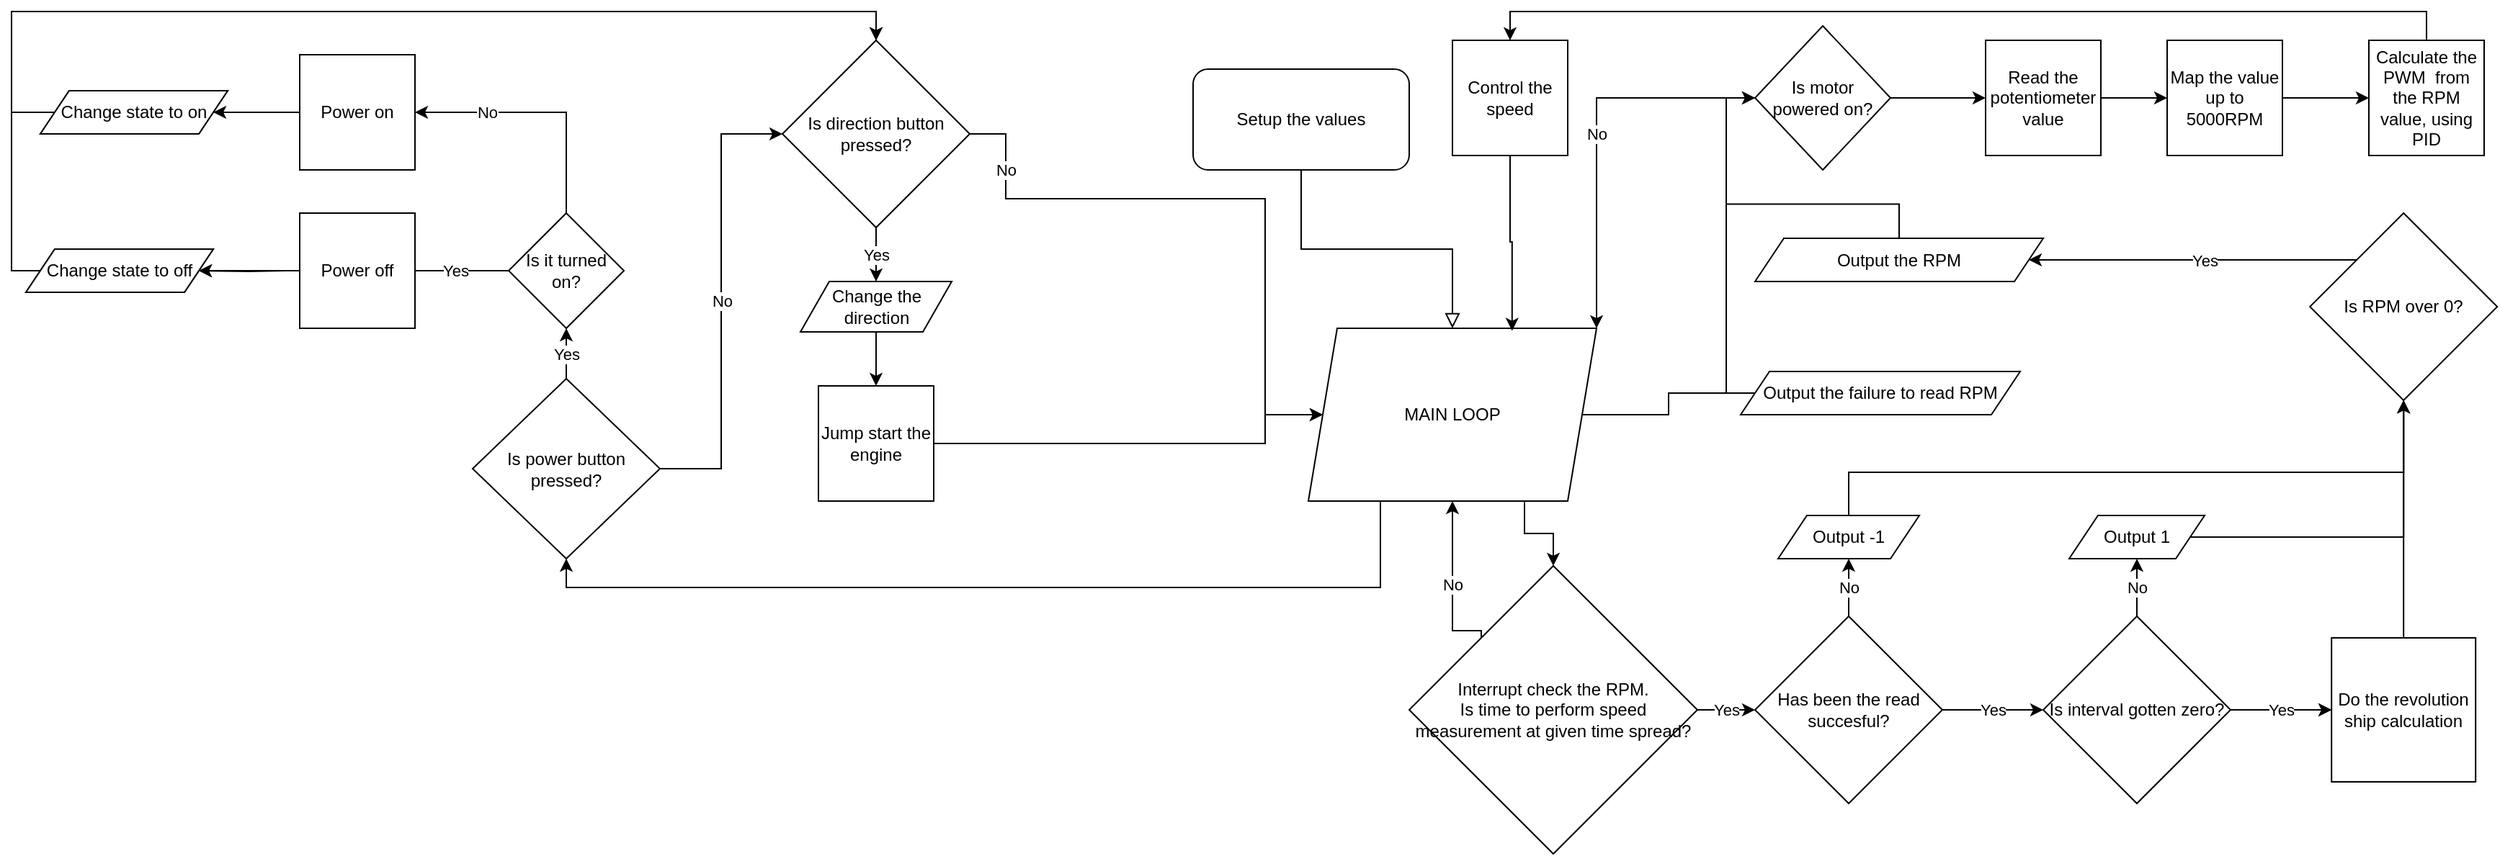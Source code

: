 <mxfile version="16.6.6" type="github">
  <diagram id="C5RBs43oDa-KdzZeNtuy" name="Page-1">
    <mxGraphModel dx="1421" dy="2122" grid="1" gridSize="10" guides="1" tooltips="1" connect="1" arrows="1" fold="1" page="1" pageScale="1" pageWidth="827" pageHeight="1169" math="0" shadow="0">
      <root>
        <mxCell id="WIyWlLk6GJQsqaUBKTNV-0" />
        <mxCell id="WIyWlLk6GJQsqaUBKTNV-1" parent="WIyWlLk6GJQsqaUBKTNV-0" />
        <mxCell id="VoRoWikCG2MjpyRXgrAW-0" value="" style="rounded=0;html=1;jettySize=auto;orthogonalLoop=1;fontSize=11;endArrow=block;endFill=0;endSize=8;strokeWidth=1;shadow=0;labelBackgroundColor=none;edgeStyle=orthogonalEdgeStyle;entryX=0.5;entryY=0;entryDx=0;entryDy=0;" edge="1" parent="WIyWlLk6GJQsqaUBKTNV-1" source="VoRoWikCG2MjpyRXgrAW-1" target="VoRoWikCG2MjpyRXgrAW-4">
          <mxGeometry relative="1" as="geometry">
            <mxPoint x="220" y="170" as="targetPoint" />
          </mxGeometry>
        </mxCell>
        <mxCell id="VoRoWikCG2MjpyRXgrAW-1" value="Setup the values" style="rounded=1;whiteSpace=wrap;html=1;fontSize=12;glass=0;strokeWidth=1;shadow=0;" vertex="1" parent="WIyWlLk6GJQsqaUBKTNV-1">
          <mxGeometry x="40" y="40" width="150" height="70" as="geometry" />
        </mxCell>
        <mxCell id="VoRoWikCG2MjpyRXgrAW-2" style="edgeStyle=orthogonalEdgeStyle;rounded=0;orthogonalLoop=1;jettySize=auto;html=1;exitX=0.25;exitY=1;exitDx=0;exitDy=0;entryX=0.5;entryY=1;entryDx=0;entryDy=0;" edge="1" parent="WIyWlLk6GJQsqaUBKTNV-1" source="VoRoWikCG2MjpyRXgrAW-4" target="VoRoWikCG2MjpyRXgrAW-41">
          <mxGeometry relative="1" as="geometry">
            <mxPoint x="-210" y="410" as="targetPoint" />
          </mxGeometry>
        </mxCell>
        <mxCell id="VoRoWikCG2MjpyRXgrAW-3" style="edgeStyle=orthogonalEdgeStyle;rounded=0;orthogonalLoop=1;jettySize=auto;html=1;exitX=0.75;exitY=1;exitDx=0;exitDy=0;entryX=0.5;entryY=0;entryDx=0;entryDy=0;" edge="1" parent="WIyWlLk6GJQsqaUBKTNV-1" source="VoRoWikCG2MjpyRXgrAW-4" target="VoRoWikCG2MjpyRXgrAW-7">
          <mxGeometry relative="1" as="geometry">
            <mxPoint x="290" y="380" as="targetPoint" />
          </mxGeometry>
        </mxCell>
        <mxCell id="VoRoWikCG2MjpyRXgrAW-4" value="MAIN LOOP" style="shape=parallelogram;perimeter=parallelogramPerimeter;whiteSpace=wrap;html=1;fixedSize=1;" vertex="1" parent="WIyWlLk6GJQsqaUBKTNV-1">
          <mxGeometry x="120" y="220" width="200" height="120" as="geometry" />
        </mxCell>
        <mxCell id="VoRoWikCG2MjpyRXgrAW-5" value="Yes" style="edgeStyle=orthogonalEdgeStyle;rounded=0;orthogonalLoop=1;jettySize=auto;html=1;exitX=1;exitY=0.5;exitDx=0;exitDy=0;entryX=0;entryY=0.5;entryDx=0;entryDy=0;" edge="1" parent="WIyWlLk6GJQsqaUBKTNV-1" source="VoRoWikCG2MjpyRXgrAW-7" target="VoRoWikCG2MjpyRXgrAW-10">
          <mxGeometry relative="1" as="geometry">
            <mxPoint x="400" y="485" as="targetPoint" />
          </mxGeometry>
        </mxCell>
        <mxCell id="VoRoWikCG2MjpyRXgrAW-6" value="No" style="edgeStyle=orthogonalEdgeStyle;rounded=0;orthogonalLoop=1;jettySize=auto;html=1;exitX=0;exitY=0;exitDx=0;exitDy=0;" edge="1" parent="WIyWlLk6GJQsqaUBKTNV-1" source="VoRoWikCG2MjpyRXgrAW-7" target="VoRoWikCG2MjpyRXgrAW-4">
          <mxGeometry relative="1" as="geometry">
            <Array as="points">
              <mxPoint x="240" y="430" />
              <mxPoint x="220" y="430" />
            </Array>
          </mxGeometry>
        </mxCell>
        <mxCell id="VoRoWikCG2MjpyRXgrAW-7" value="&lt;div&gt;Interrupt check the RPM.&lt;/div&gt;&lt;div&gt;Is time to perform speed measurement at given time spread?&lt;br&gt;&lt;/div&gt;" style="rhombus;whiteSpace=wrap;html=1;" vertex="1" parent="WIyWlLk6GJQsqaUBKTNV-1">
          <mxGeometry x="190" y="385" width="200" height="200" as="geometry" />
        </mxCell>
        <mxCell id="VoRoWikCG2MjpyRXgrAW-8" value="Yes" style="edgeStyle=orthogonalEdgeStyle;rounded=0;orthogonalLoop=1;jettySize=auto;html=1;exitX=1;exitY=0.5;exitDx=0;exitDy=0;entryX=0;entryY=0.5;entryDx=0;entryDy=0;" edge="1" parent="WIyWlLk6GJQsqaUBKTNV-1" source="VoRoWikCG2MjpyRXgrAW-10" target="VoRoWikCG2MjpyRXgrAW-14">
          <mxGeometry relative="1" as="geometry" />
        </mxCell>
        <mxCell id="VoRoWikCG2MjpyRXgrAW-9" value="No" style="edgeStyle=orthogonalEdgeStyle;rounded=0;orthogonalLoop=1;jettySize=auto;html=1;" edge="1" parent="WIyWlLk6GJQsqaUBKTNV-1" source="VoRoWikCG2MjpyRXgrAW-10" target="VoRoWikCG2MjpyRXgrAW-61">
          <mxGeometry relative="1" as="geometry" />
        </mxCell>
        <mxCell id="VoRoWikCG2MjpyRXgrAW-10" value="Has been the read succesful?" style="rhombus;whiteSpace=wrap;html=1;" vertex="1" parent="WIyWlLk6GJQsqaUBKTNV-1">
          <mxGeometry x="430" y="420" width="130" height="130" as="geometry" />
        </mxCell>
        <mxCell id="VoRoWikCG2MjpyRXgrAW-11" style="edgeStyle=orthogonalEdgeStyle;rounded=0;orthogonalLoop=1;jettySize=auto;html=1;exitX=1;exitY=0.5;exitDx=0;exitDy=0;entryX=0;entryY=0.5;entryDx=0;entryDy=0;" edge="1" parent="WIyWlLk6GJQsqaUBKTNV-1" target="VoRoWikCG2MjpyRXgrAW-16">
          <mxGeometry relative="1" as="geometry">
            <mxPoint x="810.09" y="485.0" as="sourcePoint" />
          </mxGeometry>
        </mxCell>
        <mxCell id="VoRoWikCG2MjpyRXgrAW-12" value="No" style="edgeStyle=orthogonalEdgeStyle;rounded=0;orthogonalLoop=1;jettySize=auto;html=1;" edge="1" parent="WIyWlLk6GJQsqaUBKTNV-1" source="VoRoWikCG2MjpyRXgrAW-14" target="VoRoWikCG2MjpyRXgrAW-63">
          <mxGeometry relative="1" as="geometry" />
        </mxCell>
        <mxCell id="VoRoWikCG2MjpyRXgrAW-13" value="Yes" style="edgeStyle=orthogonalEdgeStyle;rounded=0;orthogonalLoop=1;jettySize=auto;html=1;" edge="1" parent="WIyWlLk6GJQsqaUBKTNV-1" source="VoRoWikCG2MjpyRXgrAW-14" target="VoRoWikCG2MjpyRXgrAW-16">
          <mxGeometry relative="1" as="geometry" />
        </mxCell>
        <mxCell id="VoRoWikCG2MjpyRXgrAW-14" value="Is interval gotten zero?" style="rhombus;whiteSpace=wrap;html=1;" vertex="1" parent="WIyWlLk6GJQsqaUBKTNV-1">
          <mxGeometry x="630" y="420" width="130" height="130" as="geometry" />
        </mxCell>
        <mxCell id="VoRoWikCG2MjpyRXgrAW-15" style="edgeStyle=orthogonalEdgeStyle;rounded=0;orthogonalLoop=1;jettySize=auto;html=1;exitX=0.5;exitY=0;exitDx=0;exitDy=0;entryX=0.5;entryY=1;entryDx=0;entryDy=0;" edge="1" parent="WIyWlLk6GJQsqaUBKTNV-1" source="VoRoWikCG2MjpyRXgrAW-16" target="VoRoWikCG2MjpyRXgrAW-21">
          <mxGeometry relative="1" as="geometry">
            <mxPoint x="900.09" y="280" as="targetPoint" />
          </mxGeometry>
        </mxCell>
        <mxCell id="VoRoWikCG2MjpyRXgrAW-16" value="&lt;div&gt;Do the revolution ship calculation&lt;/div&gt;" style="whiteSpace=wrap;html=1;aspect=fixed;" vertex="1" parent="WIyWlLk6GJQsqaUBKTNV-1">
          <mxGeometry x="830.09" y="435" width="100" height="100" as="geometry" />
        </mxCell>
        <mxCell id="VoRoWikCG2MjpyRXgrAW-17" style="edgeStyle=orthogonalEdgeStyle;rounded=0;orthogonalLoop=1;jettySize=auto;html=1;exitX=0;exitY=0;exitDx=0;exitDy=0;entryX=1;entryY=0.5;entryDx=0;entryDy=0;" edge="1" parent="WIyWlLk6GJQsqaUBKTNV-1" source="VoRoWikCG2MjpyRXgrAW-21" target="VoRoWikCG2MjpyRXgrAW-23">
          <mxGeometry relative="1" as="geometry" />
        </mxCell>
        <mxCell id="VoRoWikCG2MjpyRXgrAW-18" value="&lt;div&gt;Yes&lt;/div&gt;" style="edgeLabel;html=1;align=center;verticalAlign=middle;resizable=0;points=[];" vertex="1" connectable="0" parent="VoRoWikCG2MjpyRXgrAW-17">
          <mxGeometry x="-0.287" y="2" relative="1" as="geometry">
            <mxPoint x="-25" y="-2" as="offset" />
          </mxGeometry>
        </mxCell>
        <mxCell id="VoRoWikCG2MjpyRXgrAW-19" style="edgeStyle=orthogonalEdgeStyle;rounded=0;orthogonalLoop=1;jettySize=auto;html=1;entryX=1;entryY=0.5;entryDx=0;entryDy=0;" edge="1" parent="WIyWlLk6GJQsqaUBKTNV-1" source="VoRoWikCG2MjpyRXgrAW-4" target="VoRoWikCG2MjpyRXgrAW-25">
          <mxGeometry relative="1" as="geometry">
            <mxPoint x="660" y="240" as="targetPoint" />
            <Array as="points" />
          </mxGeometry>
        </mxCell>
        <mxCell id="VoRoWikCG2MjpyRXgrAW-20" value="No" style="edgeLabel;html=1;align=center;verticalAlign=middle;resizable=0;points=[];" vertex="1" connectable="0" parent="VoRoWikCG2MjpyRXgrAW-19">
          <mxGeometry x="0.163" y="1" relative="1" as="geometry">
            <mxPoint x="-1" y="-1" as="offset" />
          </mxGeometry>
        </mxCell>
        <mxCell id="VoRoWikCG2MjpyRXgrAW-21" value="Is RPM over 0?" style="rhombus;whiteSpace=wrap;html=1;" vertex="1" parent="WIyWlLk6GJQsqaUBKTNV-1">
          <mxGeometry x="815.09" y="140" width="130" height="130" as="geometry" />
        </mxCell>
        <mxCell id="VoRoWikCG2MjpyRXgrAW-65" style="edgeStyle=orthogonalEdgeStyle;rounded=0;orthogonalLoop=1;jettySize=auto;html=1;entryX=0;entryY=0.5;entryDx=0;entryDy=0;" edge="1" parent="WIyWlLk6GJQsqaUBKTNV-1" source="VoRoWikCG2MjpyRXgrAW-23" target="VoRoWikCG2MjpyRXgrAW-64">
          <mxGeometry relative="1" as="geometry" />
        </mxCell>
        <mxCell id="VoRoWikCG2MjpyRXgrAW-23" value="Output the RPM" style="shape=parallelogram;perimeter=parallelogramPerimeter;whiteSpace=wrap;html=1;fixedSize=1;" vertex="1" parent="WIyWlLk6GJQsqaUBKTNV-1">
          <mxGeometry x="430" y="157.5" width="200" height="30" as="geometry" />
        </mxCell>
        <mxCell id="VoRoWikCG2MjpyRXgrAW-66" style="edgeStyle=orthogonalEdgeStyle;rounded=0;orthogonalLoop=1;jettySize=auto;html=1;entryX=0;entryY=0.5;entryDx=0;entryDy=0;" edge="1" parent="WIyWlLk6GJQsqaUBKTNV-1" source="VoRoWikCG2MjpyRXgrAW-25" target="VoRoWikCG2MjpyRXgrAW-64">
          <mxGeometry relative="1" as="geometry">
            <Array as="points">
              <mxPoint x="410" y="265" />
              <mxPoint x="410" y="60" />
            </Array>
          </mxGeometry>
        </mxCell>
        <mxCell id="VoRoWikCG2MjpyRXgrAW-25" value="Output the failure to read RPM" style="shape=parallelogram;perimeter=parallelogramPerimeter;whiteSpace=wrap;html=1;fixedSize=1;" vertex="1" parent="WIyWlLk6GJQsqaUBKTNV-1">
          <mxGeometry x="420" y="250" width="194" height="30" as="geometry" />
        </mxCell>
        <mxCell id="VoRoWikCG2MjpyRXgrAW-29" value="" style="edgeStyle=orthogonalEdgeStyle;rounded=0;orthogonalLoop=1;jettySize=auto;html=1;" edge="1" parent="WIyWlLk6GJQsqaUBKTNV-1" target="VoRoWikCG2MjpyRXgrAW-32">
          <mxGeometry relative="1" as="geometry">
            <mxPoint x="-80" y="440" as="sourcePoint" />
          </mxGeometry>
        </mxCell>
        <mxCell id="VoRoWikCG2MjpyRXgrAW-31" value="" style="edgeStyle=orthogonalEdgeStyle;rounded=0;orthogonalLoop=1;jettySize=auto;html=1;" edge="1" parent="WIyWlLk6GJQsqaUBKTNV-1" target="VoRoWikCG2MjpyRXgrAW-34">
          <mxGeometry relative="1" as="geometry">
            <mxPoint x="-220" y="440" as="sourcePoint" />
          </mxGeometry>
        </mxCell>
        <mxCell id="VoRoWikCG2MjpyRXgrAW-35" style="edgeStyle=orthogonalEdgeStyle;rounded=0;orthogonalLoop=1;jettySize=auto;html=1;exitX=1;exitY=0.5;exitDx=0;exitDy=0;entryX=0;entryY=0.5;entryDx=0;entryDy=0;" edge="1" parent="WIyWlLk6GJQsqaUBKTNV-1" source="VoRoWikCG2MjpyRXgrAW-38" target="VoRoWikCG2MjpyRXgrAW-4">
          <mxGeometry relative="1" as="geometry">
            <Array as="points">
              <mxPoint x="-90" y="85" />
              <mxPoint x="-90" y="130" />
              <mxPoint x="90" y="130" />
              <mxPoint x="90" y="280" />
            </Array>
          </mxGeometry>
        </mxCell>
        <mxCell id="VoRoWikCG2MjpyRXgrAW-36" value="&lt;div&gt;No&lt;/div&gt;" style="edgeLabel;html=1;align=center;verticalAlign=middle;resizable=0;points=[];" vertex="1" connectable="0" parent="VoRoWikCG2MjpyRXgrAW-35">
          <mxGeometry x="-0.572" relative="1" as="geometry">
            <mxPoint x="-24" y="-20" as="offset" />
          </mxGeometry>
        </mxCell>
        <mxCell id="VoRoWikCG2MjpyRXgrAW-37" value="&lt;div&gt;Yes&lt;/div&gt;" style="edgeStyle=orthogonalEdgeStyle;rounded=0;orthogonalLoop=1;jettySize=auto;html=1;exitX=0.5;exitY=1;exitDx=0;exitDy=0;entryX=0.5;entryY=0;entryDx=0;entryDy=0;" edge="1" parent="WIyWlLk6GJQsqaUBKTNV-1" source="VoRoWikCG2MjpyRXgrAW-38" target="VoRoWikCG2MjpyRXgrAW-48">
          <mxGeometry relative="1" as="geometry" />
        </mxCell>
        <mxCell id="VoRoWikCG2MjpyRXgrAW-38" value="Is direction button pressed? " style="rhombus;whiteSpace=wrap;html=1;" vertex="1" parent="WIyWlLk6GJQsqaUBKTNV-1">
          <mxGeometry x="-245" y="20" width="130" height="130" as="geometry" />
        </mxCell>
        <mxCell id="VoRoWikCG2MjpyRXgrAW-39" value="Yes" style="edgeStyle=orthogonalEdgeStyle;rounded=0;orthogonalLoop=1;jettySize=auto;html=1;exitX=0.5;exitY=0;exitDx=0;exitDy=0;entryX=0.5;entryY=1;entryDx=0;entryDy=0;" edge="1" parent="WIyWlLk6GJQsqaUBKTNV-1" source="VoRoWikCG2MjpyRXgrAW-41" target="VoRoWikCG2MjpyRXgrAW-44">
          <mxGeometry relative="1" as="geometry" />
        </mxCell>
        <mxCell id="VoRoWikCG2MjpyRXgrAW-40" value="No" style="edgeStyle=orthogonalEdgeStyle;rounded=0;orthogonalLoop=1;jettySize=auto;html=1;exitX=1;exitY=0.5;exitDx=0;exitDy=0;entryX=0;entryY=0.5;entryDx=0;entryDy=0;" edge="1" parent="WIyWlLk6GJQsqaUBKTNV-1" source="VoRoWikCG2MjpyRXgrAW-41" target="VoRoWikCG2MjpyRXgrAW-38">
          <mxGeometry relative="1" as="geometry" />
        </mxCell>
        <mxCell id="VoRoWikCG2MjpyRXgrAW-41" value="&lt;div&gt;Is power button pressed? &lt;/div&gt;" style="rhombus;whiteSpace=wrap;html=1;" vertex="1" parent="WIyWlLk6GJQsqaUBKTNV-1">
          <mxGeometry x="-460" y="255" width="130" height="125" as="geometry" />
        </mxCell>
        <mxCell id="VoRoWikCG2MjpyRXgrAW-42" value="No" style="edgeStyle=orthogonalEdgeStyle;rounded=0;orthogonalLoop=1;jettySize=auto;html=1;exitX=0.5;exitY=0;exitDx=0;exitDy=0;entryX=1;entryY=0.5;entryDx=0;entryDy=0;" edge="1" parent="WIyWlLk6GJQsqaUBKTNV-1" source="VoRoWikCG2MjpyRXgrAW-44" target="VoRoWikCG2MjpyRXgrAW-52">
          <mxGeometry x="0.429" relative="1" as="geometry">
            <mxPoint x="-395" y="90" as="targetPoint" />
            <mxPoint as="offset" />
          </mxGeometry>
        </mxCell>
        <mxCell id="VoRoWikCG2MjpyRXgrAW-43" value="Yes" style="edgeStyle=orthogonalEdgeStyle;rounded=0;orthogonalLoop=1;jettySize=auto;html=1;exitX=0;exitY=0.5;exitDx=0;exitDy=0;entryX=1;entryY=0.5;entryDx=0;entryDy=0;" edge="1" parent="WIyWlLk6GJQsqaUBKTNV-1" source="VoRoWikCG2MjpyRXgrAW-44">
          <mxGeometry relative="1" as="geometry">
            <mxPoint x="-510" y="180" as="targetPoint" />
          </mxGeometry>
        </mxCell>
        <mxCell id="VoRoWikCG2MjpyRXgrAW-44" value="Is it turned on?" style="rhombus;whiteSpace=wrap;html=1;" vertex="1" parent="WIyWlLk6GJQsqaUBKTNV-1">
          <mxGeometry x="-435" y="140" width="80" height="80" as="geometry" />
        </mxCell>
        <mxCell id="VoRoWikCG2MjpyRXgrAW-45" value="" style="edgeStyle=orthogonalEdgeStyle;rounded=0;orthogonalLoop=1;jettySize=auto;html=1;entryX=0;entryY=0.5;entryDx=0;entryDy=0;exitX=1;exitY=0.5;exitDx=0;exitDy=0;" edge="1" parent="WIyWlLk6GJQsqaUBKTNV-1" source="VoRoWikCG2MjpyRXgrAW-46" target="VoRoWikCG2MjpyRXgrAW-4">
          <mxGeometry relative="1" as="geometry">
            <mxPoint x="-95" y="215" as="targetPoint" />
            <Array as="points">
              <mxPoint x="90" y="300" />
              <mxPoint x="90" y="280" />
            </Array>
          </mxGeometry>
        </mxCell>
        <mxCell id="VoRoWikCG2MjpyRXgrAW-46" value="Jump start the engine" style="whiteSpace=wrap;html=1;aspect=fixed;rotation=0;" vertex="1" parent="WIyWlLk6GJQsqaUBKTNV-1">
          <mxGeometry x="-220" y="260" width="80" height="80" as="geometry" />
        </mxCell>
        <mxCell id="VoRoWikCG2MjpyRXgrAW-47" value="" style="edgeStyle=orthogonalEdgeStyle;rounded=0;orthogonalLoop=1;jettySize=auto;html=1;" edge="1" parent="WIyWlLk6GJQsqaUBKTNV-1" source="VoRoWikCG2MjpyRXgrAW-48" target="VoRoWikCG2MjpyRXgrAW-46">
          <mxGeometry relative="1" as="geometry" />
        </mxCell>
        <mxCell id="VoRoWikCG2MjpyRXgrAW-48" value="Change the direction" style="shape=parallelogram;perimeter=parallelogramPerimeter;whiteSpace=wrap;html=1;fixedSize=1;" vertex="1" parent="WIyWlLk6GJQsqaUBKTNV-1">
          <mxGeometry x="-232.5" y="187.5" width="105" height="35" as="geometry" />
        </mxCell>
        <mxCell id="VoRoWikCG2MjpyRXgrAW-49" style="edgeStyle=orthogonalEdgeStyle;rounded=0;orthogonalLoop=1;jettySize=auto;html=1;exitX=0;exitY=0.5;exitDx=0;exitDy=0;entryX=1;entryY=0.5;entryDx=0;entryDy=0;" edge="1" parent="WIyWlLk6GJQsqaUBKTNV-1" target="VoRoWikCG2MjpyRXgrAW-50">
          <mxGeometry relative="1" as="geometry">
            <mxPoint x="-590" y="180" as="sourcePoint" />
          </mxGeometry>
        </mxCell>
        <mxCell id="VoRoWikCG2MjpyRXgrAW-50" value="Change state to off" style="shape=parallelogram;perimeter=parallelogramPerimeter;whiteSpace=wrap;html=1;fixedSize=1;" vertex="1" parent="WIyWlLk6GJQsqaUBKTNV-1">
          <mxGeometry x="-770" y="165" width="130" height="30" as="geometry" />
        </mxCell>
        <mxCell id="VoRoWikCG2MjpyRXgrAW-51" style="edgeStyle=orthogonalEdgeStyle;rounded=0;orthogonalLoop=1;jettySize=auto;html=1;exitX=0;exitY=0.5;exitDx=0;exitDy=0;entryX=1;entryY=0.5;entryDx=0;entryDy=0;" edge="1" parent="WIyWlLk6GJQsqaUBKTNV-1" source="VoRoWikCG2MjpyRXgrAW-52" target="VoRoWikCG2MjpyRXgrAW-53">
          <mxGeometry relative="1" as="geometry" />
        </mxCell>
        <mxCell id="VoRoWikCG2MjpyRXgrAW-52" value="Power on" style="whiteSpace=wrap;html=1;aspect=fixed;" vertex="1" parent="WIyWlLk6GJQsqaUBKTNV-1">
          <mxGeometry x="-580" y="30" width="80" height="80" as="geometry" />
        </mxCell>
        <mxCell id="VoRoWikCG2MjpyRXgrAW-53" value="Change state to off" style="shape=parallelogram;perimeter=parallelogramPerimeter;whiteSpace=wrap;html=1;fixedSize=1;" vertex="1" parent="WIyWlLk6GJQsqaUBKTNV-1">
          <mxGeometry x="-760" y="55" width="130" height="30" as="geometry" />
        </mxCell>
        <mxCell id="VoRoWikCG2MjpyRXgrAW-54" value="" style="edgeStyle=orthogonalEdgeStyle;rounded=0;orthogonalLoop=1;jettySize=auto;html=1;" edge="1" parent="WIyWlLk6GJQsqaUBKTNV-1" source="VoRoWikCG2MjpyRXgrAW-55" target="VoRoWikCG2MjpyRXgrAW-57">
          <mxGeometry relative="1" as="geometry" />
        </mxCell>
        <mxCell id="VoRoWikCG2MjpyRXgrAW-55" value="Power off" style="whiteSpace=wrap;html=1;aspect=fixed;" vertex="1" parent="WIyWlLk6GJQsqaUBKTNV-1">
          <mxGeometry x="-580" y="140" width="80" height="80" as="geometry" />
        </mxCell>
        <mxCell id="VoRoWikCG2MjpyRXgrAW-56" style="edgeStyle=orthogonalEdgeStyle;rounded=0;orthogonalLoop=1;jettySize=auto;html=1;entryX=0.5;entryY=0;entryDx=0;entryDy=0;" edge="1" parent="WIyWlLk6GJQsqaUBKTNV-1" source="VoRoWikCG2MjpyRXgrAW-57" target="VoRoWikCG2MjpyRXgrAW-38">
          <mxGeometry relative="1" as="geometry">
            <mxPoint x="-340" y="70" as="targetPoint" />
            <Array as="points">
              <mxPoint x="-780" y="180" />
              <mxPoint x="-780" />
              <mxPoint x="-180" />
            </Array>
          </mxGeometry>
        </mxCell>
        <mxCell id="VoRoWikCG2MjpyRXgrAW-57" value="Change state to off" style="shape=parallelogram;perimeter=parallelogramPerimeter;whiteSpace=wrap;html=1;fixedSize=1;" vertex="1" parent="WIyWlLk6GJQsqaUBKTNV-1">
          <mxGeometry x="-770" y="165" width="130" height="30" as="geometry" />
        </mxCell>
        <mxCell id="VoRoWikCG2MjpyRXgrAW-58" style="edgeStyle=orthogonalEdgeStyle;rounded=0;orthogonalLoop=1;jettySize=auto;html=1;exitX=0;exitY=0.5;exitDx=0;exitDy=0;entryX=0.5;entryY=0;entryDx=0;entryDy=0;" edge="1" parent="WIyWlLk6GJQsqaUBKTNV-1" source="VoRoWikCG2MjpyRXgrAW-59" target="VoRoWikCG2MjpyRXgrAW-38">
          <mxGeometry relative="1" as="geometry">
            <mxPoint x="-320" y="60" as="targetPoint" />
            <Array as="points">
              <mxPoint x="-780" y="70" />
              <mxPoint x="-780" />
              <mxPoint x="-180" />
            </Array>
          </mxGeometry>
        </mxCell>
        <mxCell id="VoRoWikCG2MjpyRXgrAW-59" value="Change state to on" style="shape=parallelogram;perimeter=parallelogramPerimeter;whiteSpace=wrap;html=1;fixedSize=1;" vertex="1" parent="WIyWlLk6GJQsqaUBKTNV-1">
          <mxGeometry x="-760" y="55" width="130" height="30" as="geometry" />
        </mxCell>
        <mxCell id="VoRoWikCG2MjpyRXgrAW-60" style="edgeStyle=orthogonalEdgeStyle;rounded=0;orthogonalLoop=1;jettySize=auto;html=1;entryX=0.5;entryY=1;entryDx=0;entryDy=0;" edge="1" parent="WIyWlLk6GJQsqaUBKTNV-1" source="VoRoWikCG2MjpyRXgrAW-61" target="VoRoWikCG2MjpyRXgrAW-21">
          <mxGeometry relative="1" as="geometry">
            <Array as="points">
              <mxPoint x="495" y="320" />
              <mxPoint x="880" y="320" />
            </Array>
          </mxGeometry>
        </mxCell>
        <mxCell id="VoRoWikCG2MjpyRXgrAW-61" value="Output -1" style="shape=parallelogram;perimeter=parallelogramPerimeter;whiteSpace=wrap;html=1;fixedSize=1;" vertex="1" parent="WIyWlLk6GJQsqaUBKTNV-1">
          <mxGeometry x="446" y="350" width="98" height="30" as="geometry" />
        </mxCell>
        <mxCell id="VoRoWikCG2MjpyRXgrAW-62" style="edgeStyle=orthogonalEdgeStyle;rounded=0;orthogonalLoop=1;jettySize=auto;html=1;exitX=1;exitY=0.5;exitDx=0;exitDy=0;" edge="1" parent="WIyWlLk6GJQsqaUBKTNV-1" source="VoRoWikCG2MjpyRXgrAW-63" target="VoRoWikCG2MjpyRXgrAW-21">
          <mxGeometry relative="1" as="geometry">
            <mxPoint x="780.09" y="365.0" as="sourcePoint" />
          </mxGeometry>
        </mxCell>
        <mxCell id="VoRoWikCG2MjpyRXgrAW-63" value="Output 1" style="shape=parallelogram;perimeter=parallelogramPerimeter;whiteSpace=wrap;html=1;fixedSize=1;" vertex="1" parent="WIyWlLk6GJQsqaUBKTNV-1">
          <mxGeometry x="648" y="350" width="94" height="30" as="geometry" />
        </mxCell>
        <mxCell id="VoRoWikCG2MjpyRXgrAW-67" value="No" style="edgeStyle=orthogonalEdgeStyle;rounded=0;orthogonalLoop=1;jettySize=auto;html=1;entryX=1;entryY=0;entryDx=0;entryDy=0;" edge="1" parent="WIyWlLk6GJQsqaUBKTNV-1" source="VoRoWikCG2MjpyRXgrAW-64" target="VoRoWikCG2MjpyRXgrAW-4">
          <mxGeometry relative="1" as="geometry" />
        </mxCell>
        <mxCell id="VoRoWikCG2MjpyRXgrAW-79" value="" style="edgeStyle=orthogonalEdgeStyle;rounded=0;orthogonalLoop=1;jettySize=auto;html=1;" edge="1" parent="WIyWlLk6GJQsqaUBKTNV-1" source="VoRoWikCG2MjpyRXgrAW-64" target="VoRoWikCG2MjpyRXgrAW-75">
          <mxGeometry relative="1" as="geometry" />
        </mxCell>
        <mxCell id="VoRoWikCG2MjpyRXgrAW-64" value="Is motor powered on?" style="rhombus;whiteSpace=wrap;html=1;" vertex="1" parent="WIyWlLk6GJQsqaUBKTNV-1">
          <mxGeometry x="430" y="10" width="94" height="100" as="geometry" />
        </mxCell>
        <mxCell id="VoRoWikCG2MjpyRXgrAW-74" value="" style="edgeStyle=orthogonalEdgeStyle;rounded=0;orthogonalLoop=1;jettySize=auto;html=1;" edge="1" parent="WIyWlLk6GJQsqaUBKTNV-1" source="VoRoWikCG2MjpyRXgrAW-75" target="VoRoWikCG2MjpyRXgrAW-77">
          <mxGeometry relative="1" as="geometry" />
        </mxCell>
        <mxCell id="VoRoWikCG2MjpyRXgrAW-75" value="Read the potentiometer value" style="whiteSpace=wrap;html=1;aspect=fixed;" vertex="1" parent="WIyWlLk6GJQsqaUBKTNV-1">
          <mxGeometry x="590" y="20" width="80" height="80" as="geometry" />
        </mxCell>
        <mxCell id="VoRoWikCG2MjpyRXgrAW-76" value="" style="edgeStyle=orthogonalEdgeStyle;rounded=0;orthogonalLoop=1;jettySize=auto;html=1;" edge="1" parent="WIyWlLk6GJQsqaUBKTNV-1" source="VoRoWikCG2MjpyRXgrAW-77" target="VoRoWikCG2MjpyRXgrAW-78">
          <mxGeometry relative="1" as="geometry" />
        </mxCell>
        <mxCell id="VoRoWikCG2MjpyRXgrAW-77" value="Map the value up to 5000RPM" style="whiteSpace=wrap;html=1;aspect=fixed;" vertex="1" parent="WIyWlLk6GJQsqaUBKTNV-1">
          <mxGeometry x="716" y="20" width="80" height="80" as="geometry" />
        </mxCell>
        <mxCell id="VoRoWikCG2MjpyRXgrAW-81" style="edgeStyle=orthogonalEdgeStyle;rounded=0;orthogonalLoop=1;jettySize=auto;html=1;entryX=0.5;entryY=0;entryDx=0;entryDy=0;" edge="1" parent="WIyWlLk6GJQsqaUBKTNV-1" source="VoRoWikCG2MjpyRXgrAW-78" target="VoRoWikCG2MjpyRXgrAW-80">
          <mxGeometry relative="1" as="geometry">
            <mxPoint x="810" y="-80" as="targetPoint" />
            <Array as="points">
              <mxPoint x="896" />
              <mxPoint x="260" />
            </Array>
          </mxGeometry>
        </mxCell>
        <mxCell id="VoRoWikCG2MjpyRXgrAW-78" value="Calculate the PWM&amp;nbsp; from the RPM value, using PID" style="whiteSpace=wrap;html=1;aspect=fixed;" vertex="1" parent="WIyWlLk6GJQsqaUBKTNV-1">
          <mxGeometry x="856" y="20" width="80" height="80" as="geometry" />
        </mxCell>
        <mxCell id="VoRoWikCG2MjpyRXgrAW-82" style="edgeStyle=orthogonalEdgeStyle;rounded=0;orthogonalLoop=1;jettySize=auto;html=1;entryX=0.707;entryY=0.015;entryDx=0;entryDy=0;entryPerimeter=0;" edge="1" parent="WIyWlLk6GJQsqaUBKTNV-1" source="VoRoWikCG2MjpyRXgrAW-80" target="VoRoWikCG2MjpyRXgrAW-4">
          <mxGeometry relative="1" as="geometry" />
        </mxCell>
        <mxCell id="VoRoWikCG2MjpyRXgrAW-80" value="Control the speed" style="whiteSpace=wrap;html=1;aspect=fixed;" vertex="1" parent="WIyWlLk6GJQsqaUBKTNV-1">
          <mxGeometry x="220" y="20" width="80" height="80" as="geometry" />
        </mxCell>
      </root>
    </mxGraphModel>
  </diagram>
</mxfile>
